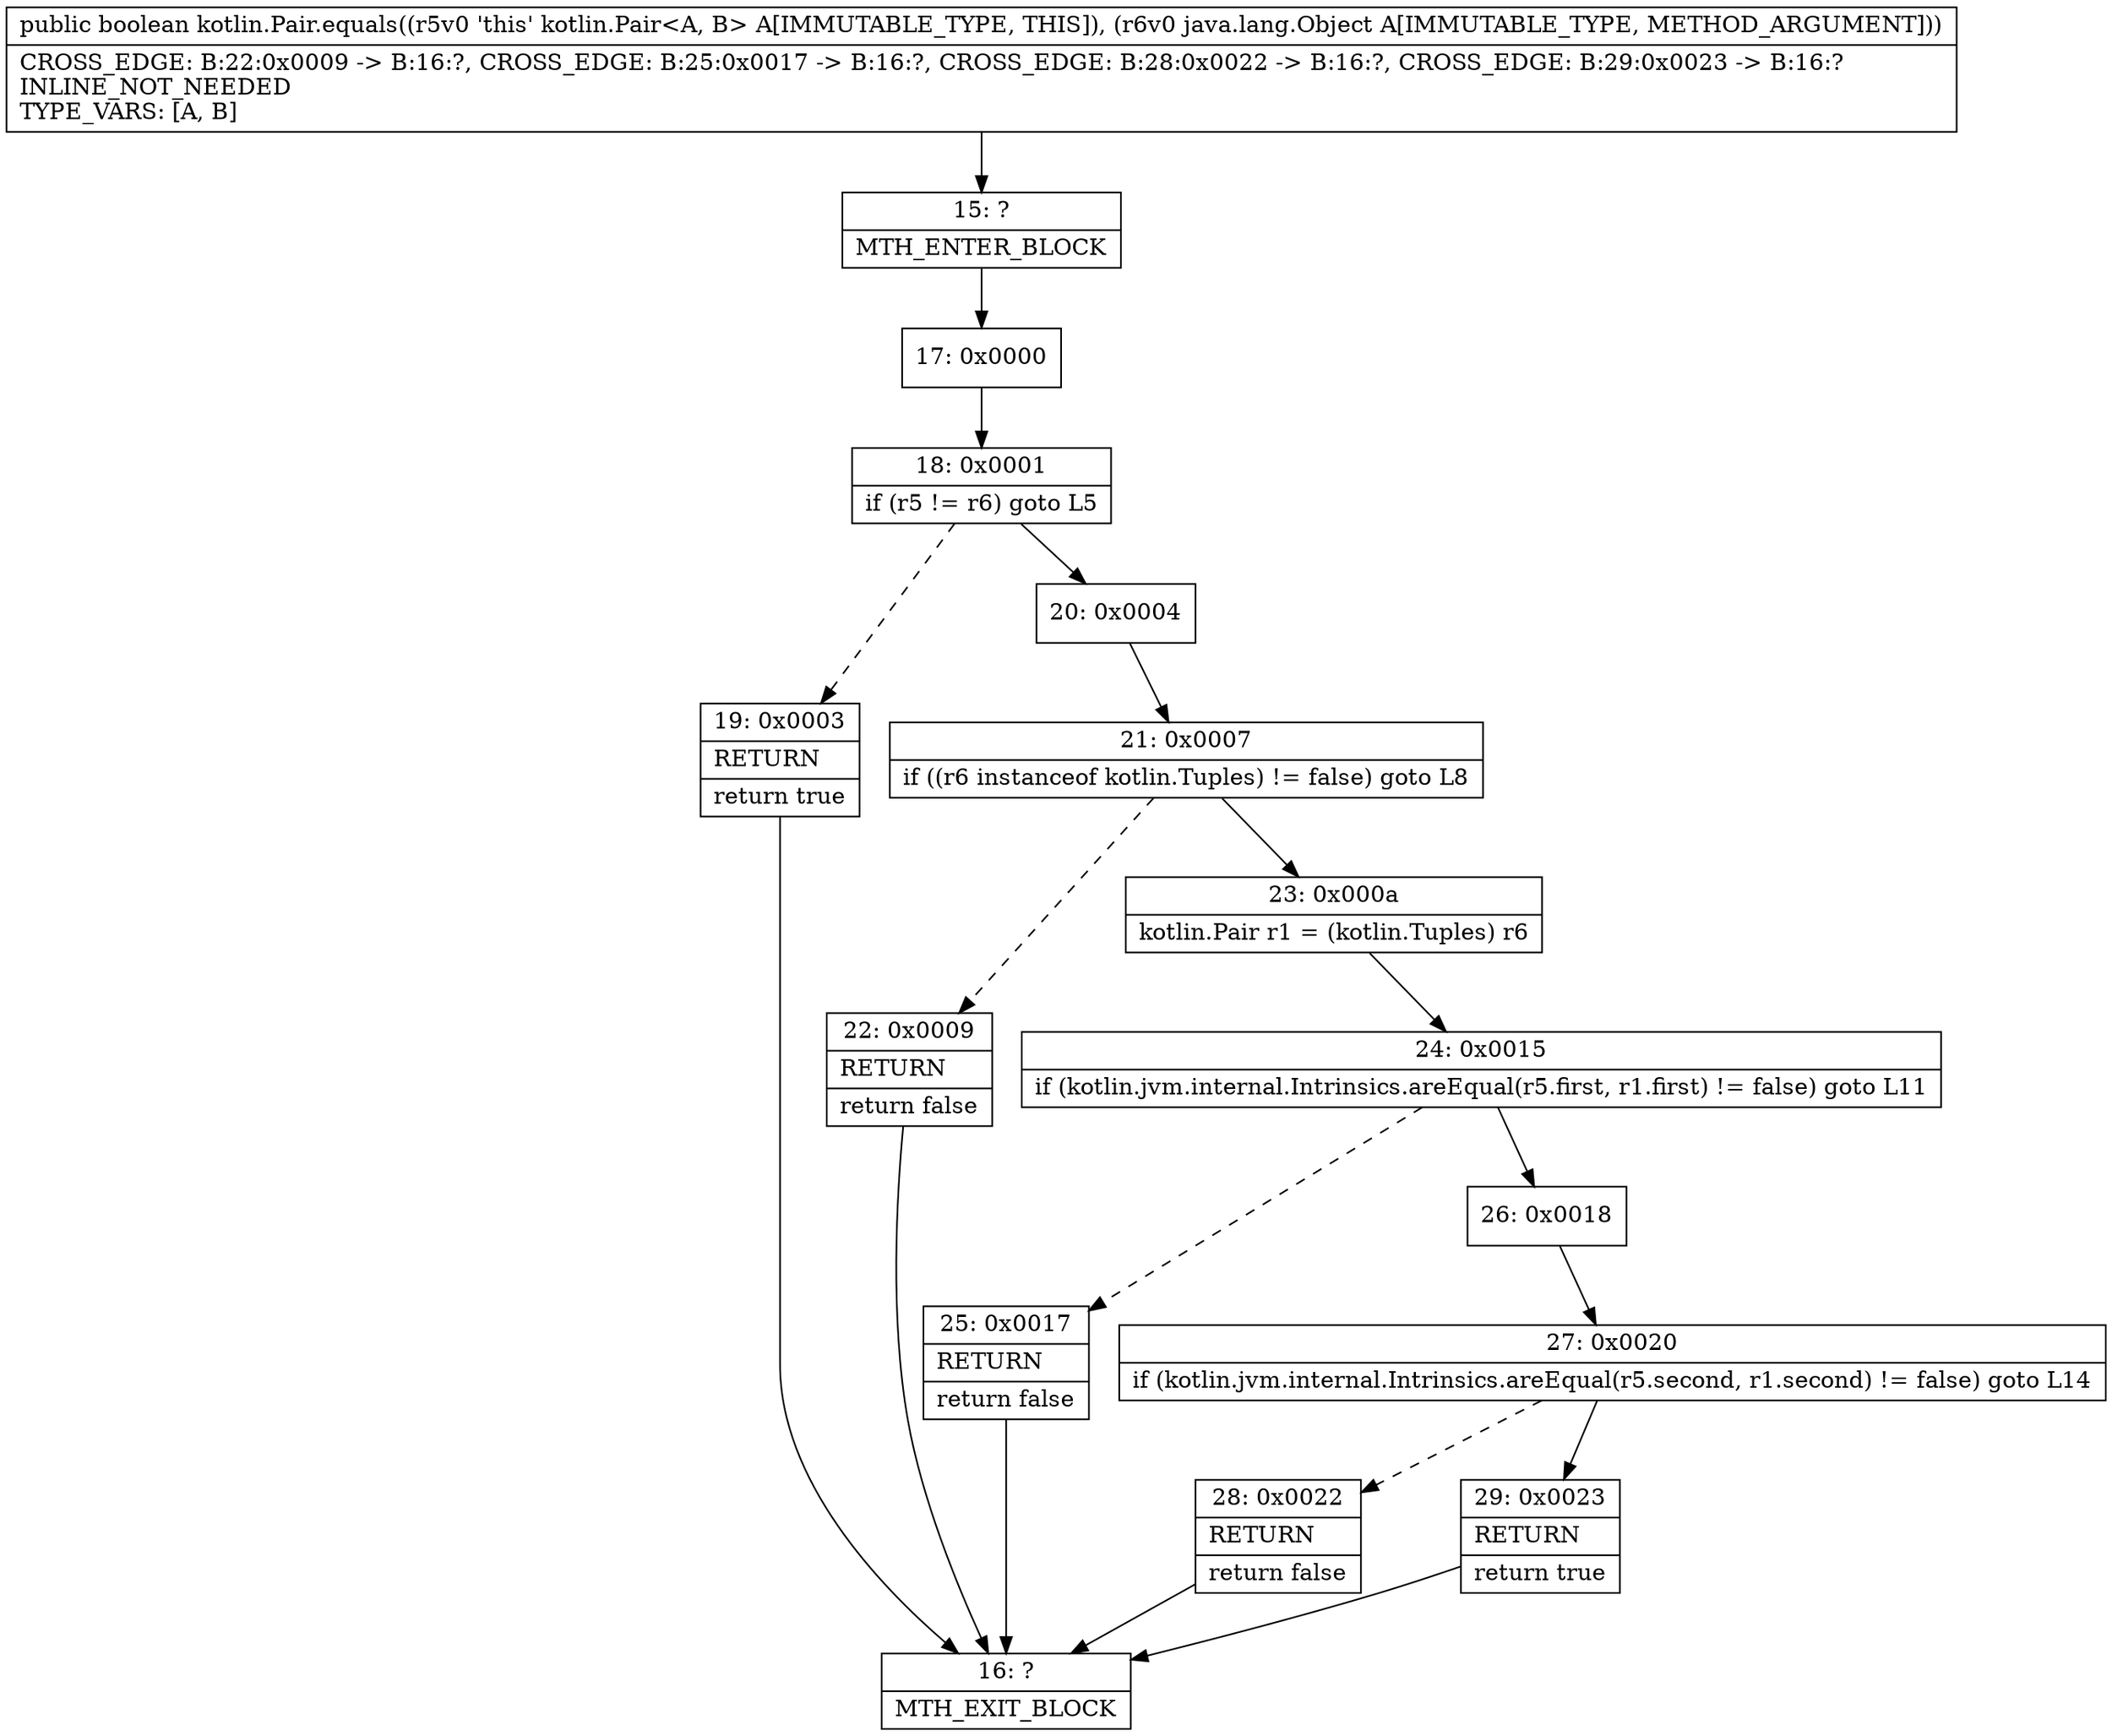 digraph "CFG forkotlin.Pair.equals(Ljava\/lang\/Object;)Z" {
Node_15 [shape=record,label="{15\:\ ?|MTH_ENTER_BLOCK\l}"];
Node_17 [shape=record,label="{17\:\ 0x0000}"];
Node_18 [shape=record,label="{18\:\ 0x0001|if (r5 != r6) goto L5\l}"];
Node_19 [shape=record,label="{19\:\ 0x0003|RETURN\l|return true\l}"];
Node_16 [shape=record,label="{16\:\ ?|MTH_EXIT_BLOCK\l}"];
Node_20 [shape=record,label="{20\:\ 0x0004}"];
Node_21 [shape=record,label="{21\:\ 0x0007|if ((r6 instanceof kotlin.Tuples) != false) goto L8\l}"];
Node_22 [shape=record,label="{22\:\ 0x0009|RETURN\l|return false\l}"];
Node_23 [shape=record,label="{23\:\ 0x000a|kotlin.Pair r1 = (kotlin.Tuples) r6\l}"];
Node_24 [shape=record,label="{24\:\ 0x0015|if (kotlin.jvm.internal.Intrinsics.areEqual(r5.first, r1.first) != false) goto L11\l}"];
Node_25 [shape=record,label="{25\:\ 0x0017|RETURN\l|return false\l}"];
Node_26 [shape=record,label="{26\:\ 0x0018}"];
Node_27 [shape=record,label="{27\:\ 0x0020|if (kotlin.jvm.internal.Intrinsics.areEqual(r5.second, r1.second) != false) goto L14\l}"];
Node_28 [shape=record,label="{28\:\ 0x0022|RETURN\l|return false\l}"];
Node_29 [shape=record,label="{29\:\ 0x0023|RETURN\l|return true\l}"];
MethodNode[shape=record,label="{public boolean kotlin.Pair.equals((r5v0 'this' kotlin.Pair\<A, B\> A[IMMUTABLE_TYPE, THIS]), (r6v0 java.lang.Object A[IMMUTABLE_TYPE, METHOD_ARGUMENT]))  | CROSS_EDGE: B:22:0x0009 \-\> B:16:?, CROSS_EDGE: B:25:0x0017 \-\> B:16:?, CROSS_EDGE: B:28:0x0022 \-\> B:16:?, CROSS_EDGE: B:29:0x0023 \-\> B:16:?\lINLINE_NOT_NEEDED\lTYPE_VARS: [A, B]\l}"];
MethodNode -> Node_15;Node_15 -> Node_17;
Node_17 -> Node_18;
Node_18 -> Node_19[style=dashed];
Node_18 -> Node_20;
Node_19 -> Node_16;
Node_20 -> Node_21;
Node_21 -> Node_22[style=dashed];
Node_21 -> Node_23;
Node_22 -> Node_16;
Node_23 -> Node_24;
Node_24 -> Node_25[style=dashed];
Node_24 -> Node_26;
Node_25 -> Node_16;
Node_26 -> Node_27;
Node_27 -> Node_28[style=dashed];
Node_27 -> Node_29;
Node_28 -> Node_16;
Node_29 -> Node_16;
}

